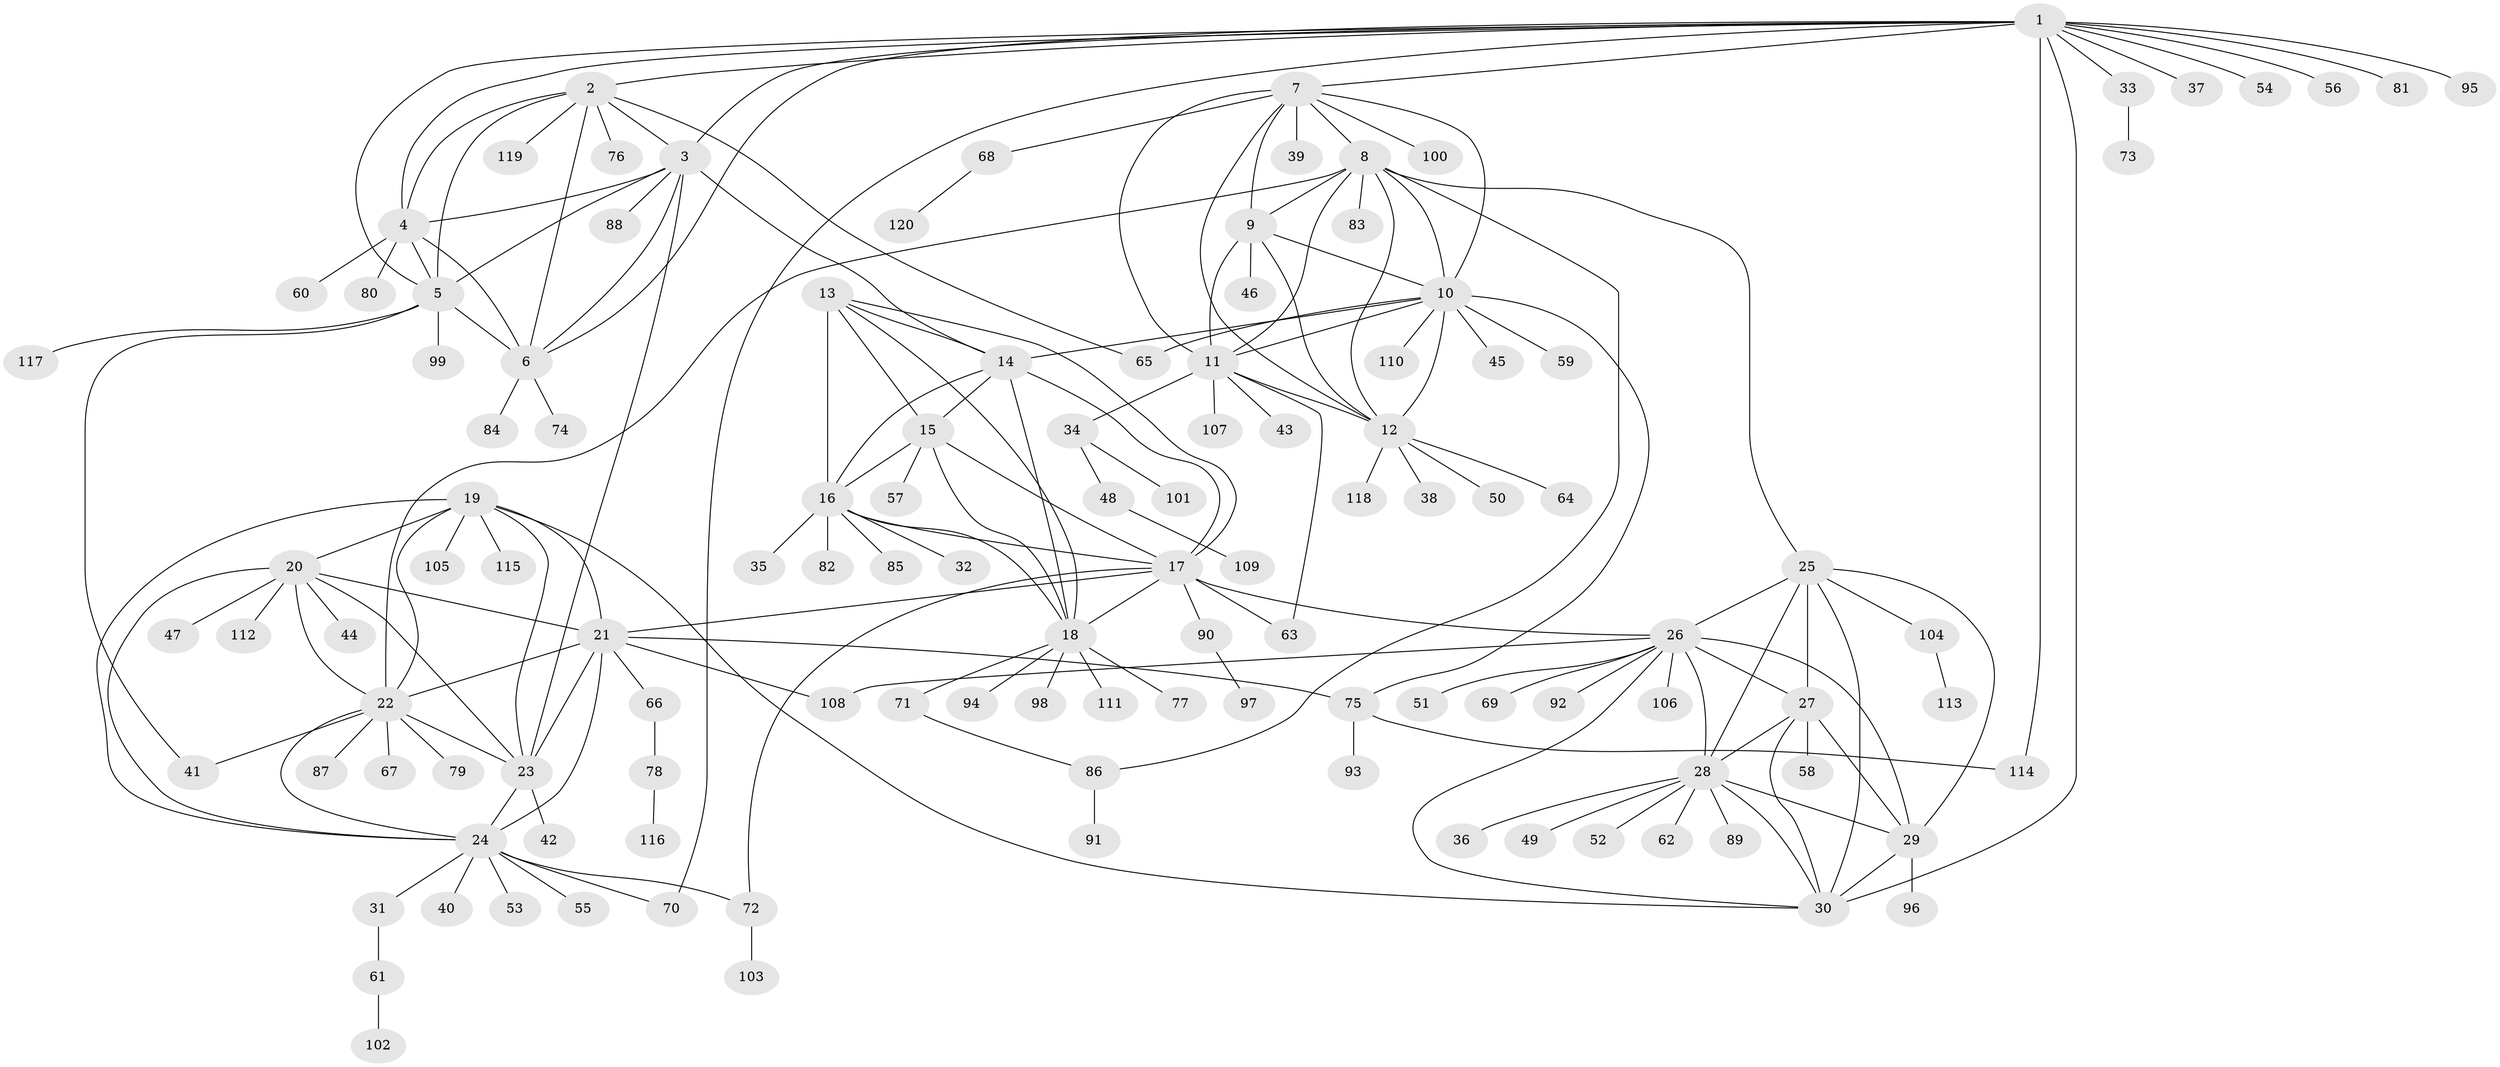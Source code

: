 // Generated by graph-tools (version 1.1) at 2025/26/03/09/25 03:26:46]
// undirected, 120 vertices, 184 edges
graph export_dot {
graph [start="1"]
  node [color=gray90,style=filled];
  1;
  2;
  3;
  4;
  5;
  6;
  7;
  8;
  9;
  10;
  11;
  12;
  13;
  14;
  15;
  16;
  17;
  18;
  19;
  20;
  21;
  22;
  23;
  24;
  25;
  26;
  27;
  28;
  29;
  30;
  31;
  32;
  33;
  34;
  35;
  36;
  37;
  38;
  39;
  40;
  41;
  42;
  43;
  44;
  45;
  46;
  47;
  48;
  49;
  50;
  51;
  52;
  53;
  54;
  55;
  56;
  57;
  58;
  59;
  60;
  61;
  62;
  63;
  64;
  65;
  66;
  67;
  68;
  69;
  70;
  71;
  72;
  73;
  74;
  75;
  76;
  77;
  78;
  79;
  80;
  81;
  82;
  83;
  84;
  85;
  86;
  87;
  88;
  89;
  90;
  91;
  92;
  93;
  94;
  95;
  96;
  97;
  98;
  99;
  100;
  101;
  102;
  103;
  104;
  105;
  106;
  107;
  108;
  109;
  110;
  111;
  112;
  113;
  114;
  115;
  116;
  117;
  118;
  119;
  120;
  1 -- 2;
  1 -- 3;
  1 -- 4;
  1 -- 5;
  1 -- 6;
  1 -- 7;
  1 -- 30;
  1 -- 33;
  1 -- 37;
  1 -- 54;
  1 -- 56;
  1 -- 70;
  1 -- 81;
  1 -- 95;
  1 -- 114;
  2 -- 3;
  2 -- 4;
  2 -- 5;
  2 -- 6;
  2 -- 65;
  2 -- 76;
  2 -- 119;
  3 -- 4;
  3 -- 5;
  3 -- 6;
  3 -- 14;
  3 -- 23;
  3 -- 88;
  4 -- 5;
  4 -- 6;
  4 -- 60;
  4 -- 80;
  5 -- 6;
  5 -- 41;
  5 -- 99;
  5 -- 117;
  6 -- 74;
  6 -- 84;
  7 -- 8;
  7 -- 9;
  7 -- 10;
  7 -- 11;
  7 -- 12;
  7 -- 39;
  7 -- 68;
  7 -- 100;
  8 -- 9;
  8 -- 10;
  8 -- 11;
  8 -- 12;
  8 -- 22;
  8 -- 25;
  8 -- 83;
  8 -- 86;
  9 -- 10;
  9 -- 11;
  9 -- 12;
  9 -- 46;
  10 -- 11;
  10 -- 12;
  10 -- 14;
  10 -- 45;
  10 -- 59;
  10 -- 65;
  10 -- 75;
  10 -- 110;
  11 -- 12;
  11 -- 34;
  11 -- 43;
  11 -- 63;
  11 -- 107;
  12 -- 38;
  12 -- 50;
  12 -- 64;
  12 -- 118;
  13 -- 14;
  13 -- 15;
  13 -- 16;
  13 -- 17;
  13 -- 18;
  14 -- 15;
  14 -- 16;
  14 -- 17;
  14 -- 18;
  15 -- 16;
  15 -- 17;
  15 -- 18;
  15 -- 57;
  16 -- 17;
  16 -- 18;
  16 -- 32;
  16 -- 35;
  16 -- 82;
  16 -- 85;
  17 -- 18;
  17 -- 21;
  17 -- 26;
  17 -- 63;
  17 -- 72;
  17 -- 90;
  18 -- 71;
  18 -- 77;
  18 -- 94;
  18 -- 98;
  18 -- 111;
  19 -- 20;
  19 -- 21;
  19 -- 22;
  19 -- 23;
  19 -- 24;
  19 -- 30;
  19 -- 105;
  19 -- 115;
  20 -- 21;
  20 -- 22;
  20 -- 23;
  20 -- 24;
  20 -- 44;
  20 -- 47;
  20 -- 112;
  21 -- 22;
  21 -- 23;
  21 -- 24;
  21 -- 66;
  21 -- 75;
  21 -- 108;
  22 -- 23;
  22 -- 24;
  22 -- 41;
  22 -- 67;
  22 -- 79;
  22 -- 87;
  23 -- 24;
  23 -- 42;
  24 -- 31;
  24 -- 40;
  24 -- 53;
  24 -- 55;
  24 -- 70;
  24 -- 72;
  25 -- 26;
  25 -- 27;
  25 -- 28;
  25 -- 29;
  25 -- 30;
  25 -- 104;
  26 -- 27;
  26 -- 28;
  26 -- 29;
  26 -- 30;
  26 -- 51;
  26 -- 69;
  26 -- 92;
  26 -- 106;
  26 -- 108;
  27 -- 28;
  27 -- 29;
  27 -- 30;
  27 -- 58;
  28 -- 29;
  28 -- 30;
  28 -- 36;
  28 -- 49;
  28 -- 52;
  28 -- 62;
  28 -- 89;
  29 -- 30;
  29 -- 96;
  31 -- 61;
  33 -- 73;
  34 -- 48;
  34 -- 101;
  48 -- 109;
  61 -- 102;
  66 -- 78;
  68 -- 120;
  71 -- 86;
  72 -- 103;
  75 -- 93;
  75 -- 114;
  78 -- 116;
  86 -- 91;
  90 -- 97;
  104 -- 113;
}
